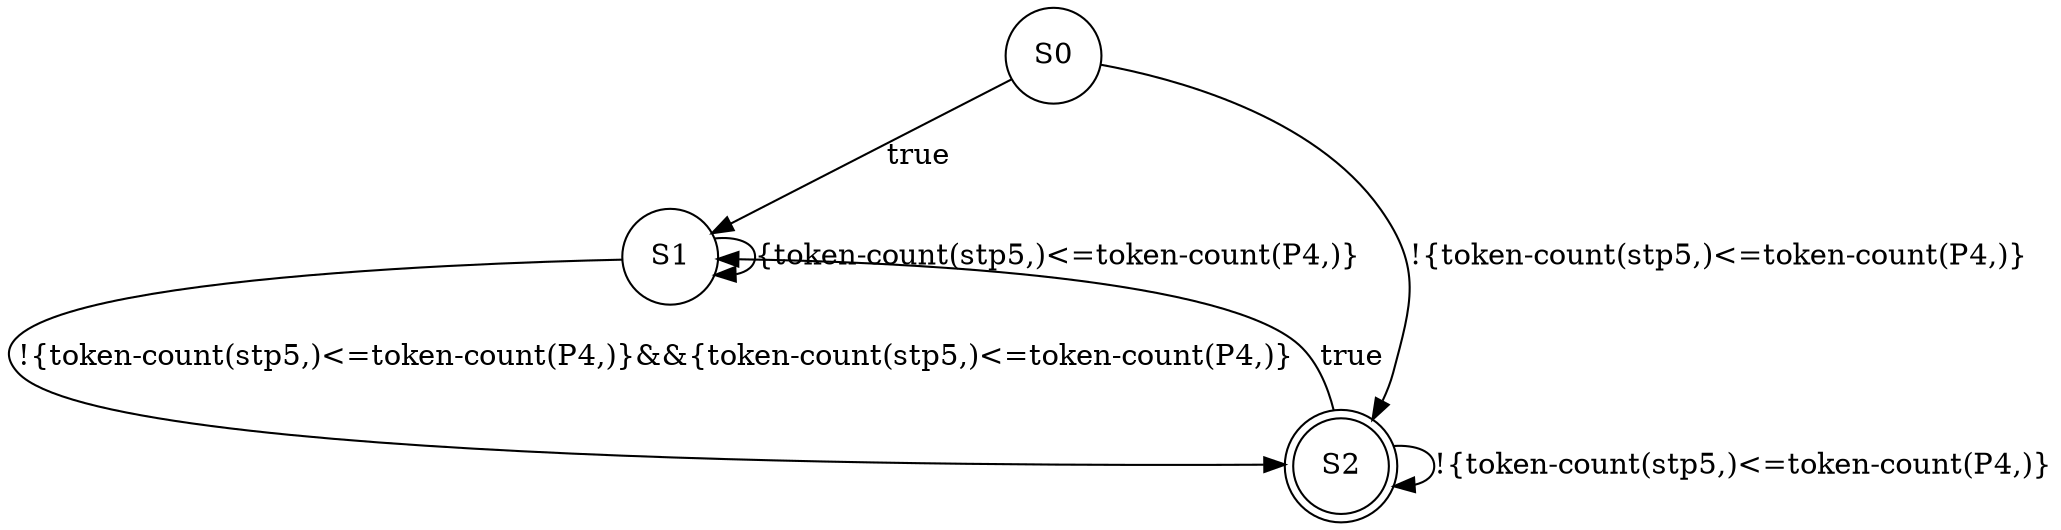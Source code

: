 digraph BA {
	S0 [shape=circle]
	S1 [shape=circle]
	S2 [shape=doublecircle]

	S0->S2 [label="!{token-count(stp5,)<=token-count(P4,)}"]
	S0->S1 [label="true"]
	S1->S2 [label="!{token-count(stp5,)<=token-count(P4,)}&&{token-count(stp5,)<=token-count(P4,)}"]
	S1->S1 [label="{token-count(stp5,)<=token-count(P4,)}"]
	S2->S2 [label="!{token-count(stp5,)<=token-count(P4,)}"]
	S2->S1 [label="true"]
}
